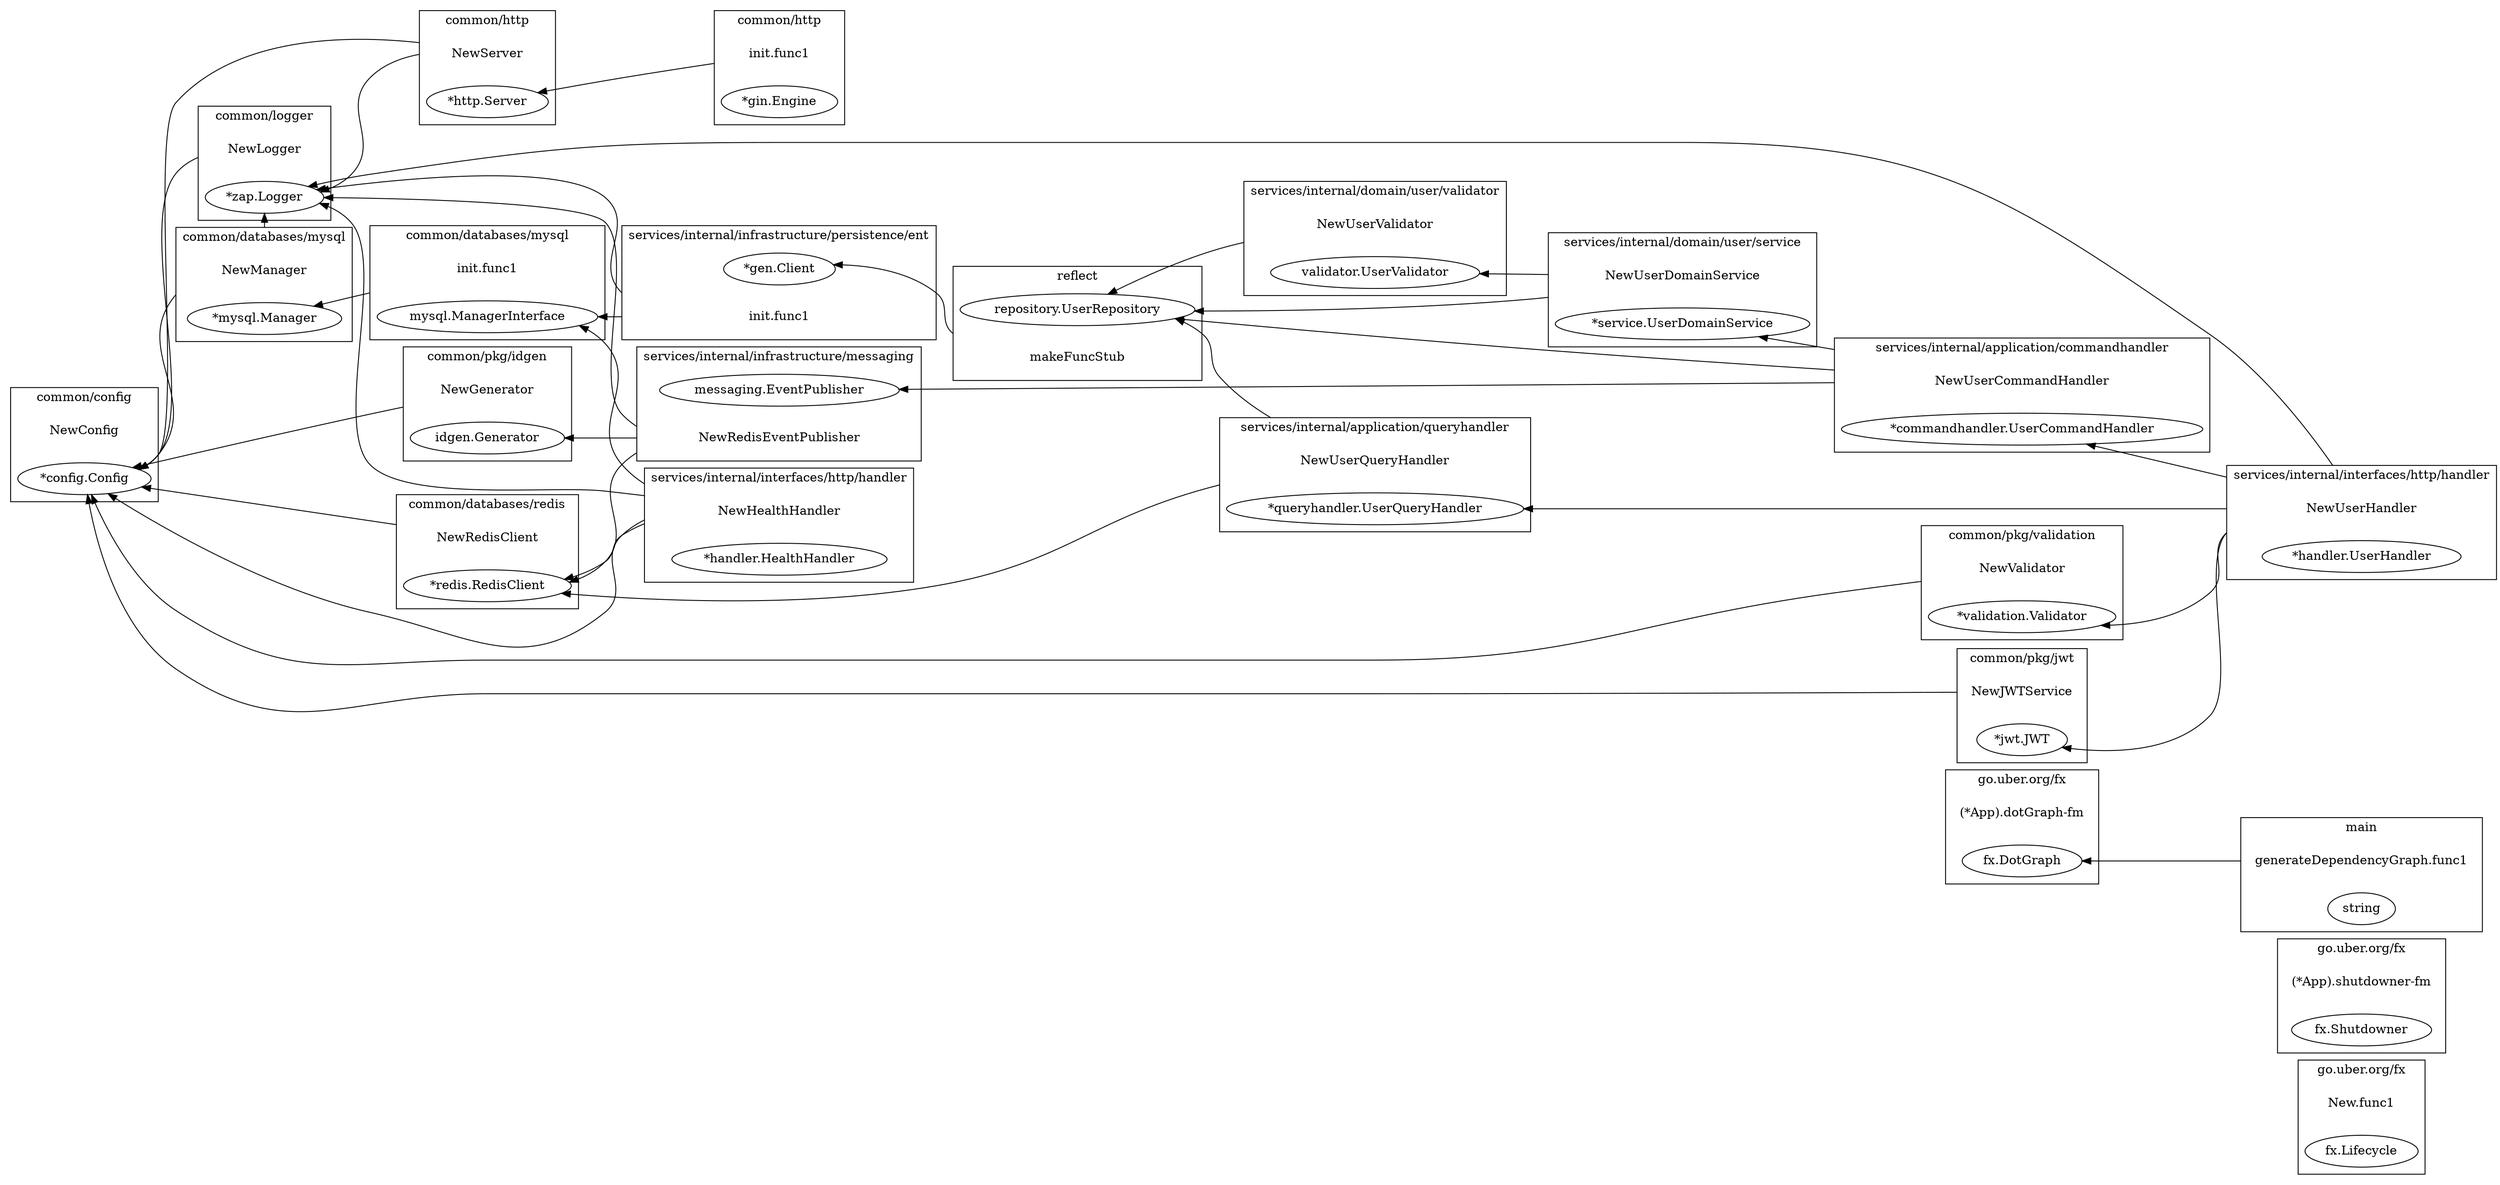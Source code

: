digraph {
	rankdir=RL;
	graph [compound=true];
	subgraph cluster_0 {
		label = "go.uber.org/fx";
		constructor_0 [shape=plaintext label="New.func1"];
		"fx.Lifecycle" [label=<fx.Lifecycle>];
	}
	subgraph cluster_1 {
		label = "go.uber.org/fx";
		constructor_1 [shape=plaintext label="(*App).shutdowner-fm"];
		"fx.Shutdowner" [label=<fx.Shutdowner>];
	}
	subgraph cluster_2 {
		label = "go.uber.org/fx";
		constructor_2 [shape=plaintext label="(*App).dotGraph-fm"];
		"fx.DotGraph" [label=<fx.DotGraph>];
	}
	subgraph cluster_3 {
		label = "main";
		constructor_3 [shape=plaintext label="generateDependencyGraph.func1"];
		"string" [label=<string>];
	}
	constructor_3 -> "fx.DotGraph" [ltail=cluster_3];
	subgraph cluster_4 {
		label = "common/config";
		constructor_4 [shape=plaintext label="NewConfig"];
		"*config.Config" [label=<*config.Config>];
	}
	subgraph cluster_5 {
		label = "common/logger";
		constructor_5 [shape=plaintext label="NewLogger"];
		"*zap.Logger" [label=<*zap.Logger>];
	}
	constructor_5 -> "*config.Config" [ltail=cluster_5];
	subgraph cluster_6 {
		label = "common/databases/mysql";
		constructor_6 [shape=plaintext label="NewManager"];
		"*mysql.Manager" [label=<*mysql.Manager>];
	}
	constructor_6 -> "*config.Config" [ltail=cluster_6];
	constructor_6 -> "*zap.Logger" [ltail=cluster_6];
	subgraph cluster_7 {
		label = "common/databases/mysql";
		constructor_7 [shape=plaintext label="init.func1"];
		"mysql.ManagerInterface" [label=<mysql.ManagerInterface>];
	}
	constructor_7 -> "*mysql.Manager" [ltail=cluster_7];
	subgraph cluster_8 {
		label = "common/databases/redis";
		constructor_8 [shape=plaintext label="NewRedisClient"];
		"*redis.RedisClient" [label=<*redis.RedisClient>];
	}
	constructor_8 -> "*config.Config" [ltail=cluster_8];
	subgraph cluster_9 {
		label = "common/pkg/validation";
		constructor_9 [shape=plaintext label="NewValidator"];
		"*validation.Validator" [label=<*validation.Validator>];
	}
	constructor_9 -> "*config.Config" [ltail=cluster_9];
	subgraph cluster_10 {
		label = "common/pkg/idgen";
		constructor_10 [shape=plaintext label="NewGenerator"];
		"idgen.Generator" [label=<idgen.Generator>];
	}
	constructor_10 -> "*config.Config" [ltail=cluster_10];
	subgraph cluster_11 {
		label = "common/pkg/jwt";
		constructor_11 [shape=plaintext label="NewJWTService"];
		"*jwt.JWT" [label=<*jwt.JWT>];
	}
	constructor_11 -> "*config.Config" [ltail=cluster_11];
	subgraph cluster_12 {
		label = "common/http";
		constructor_12 [shape=plaintext label="NewServer"];
		"*http.Server" [label=<*http.Server>];
	}
	constructor_12 -> "*config.Config" [ltail=cluster_12];
	constructor_12 -> "*zap.Logger" [ltail=cluster_12];
	subgraph cluster_13 {
		label = "common/http";
		constructor_13 [shape=plaintext label="init.func1"];
		"*gin.Engine" [label=<*gin.Engine>];
	}
	constructor_13 -> "*http.Server" [ltail=cluster_13];
	subgraph cluster_14 {
		label = "services/internal/domain/user/validator";
		constructor_14 [shape=plaintext label="NewUserValidator"];
		"validator.UserValidator" [label=<validator.UserValidator>];
	}
	constructor_14 -> "repository.UserRepository" [ltail=cluster_14];
	subgraph cluster_15 {
		label = "services/internal/domain/user/service";
		constructor_15 [shape=plaintext label="NewUserDomainService"];
		"*service.UserDomainService" [label=<*service.UserDomainService>];
	}
	constructor_15 -> "repository.UserRepository" [ltail=cluster_15];
	constructor_15 -> "validator.UserValidator" [ltail=cluster_15];
	subgraph cluster_16 {
		label = "reflect";
		constructor_16 [shape=plaintext label="makeFuncStub"];
		"repository.UserRepository" [label=<repository.UserRepository>];
	}
	constructor_16 -> "*gen.Client" [ltail=cluster_16];
	subgraph cluster_17 {
		label = "services/internal/application/commandhandler";
		constructor_17 [shape=plaintext label="NewUserCommandHandler"];
		"*commandhandler.UserCommandHandler" [label=<*commandhandler.UserCommandHandler>];
	}
	constructor_17 -> "repository.UserRepository" [ltail=cluster_17];
	constructor_17 -> "*service.UserDomainService" [ltail=cluster_17];
	constructor_17 -> "messaging.EventPublisher" [ltail=cluster_17];
	subgraph cluster_18 {
		label = "services/internal/application/queryhandler";
		constructor_18 [shape=plaintext label="NewUserQueryHandler"];
		"*queryhandler.UserQueryHandler" [label=<*queryhandler.UserQueryHandler>];
	}
	constructor_18 -> "repository.UserRepository" [ltail=cluster_18];
	constructor_18 -> "*redis.RedisClient" [ltail=cluster_18];
	subgraph cluster_19 {
		label = "services/internal/infrastructure/messaging";
		constructor_19 [shape=plaintext label="NewRedisEventPublisher"];
		"messaging.EventPublisher" [label=<messaging.EventPublisher>];
	}
	constructor_19 -> "*redis.RedisClient" [ltail=cluster_19];
	constructor_19 -> "*zap.Logger" [ltail=cluster_19];
	constructor_19 -> "idgen.Generator" [ltail=cluster_19];
	subgraph cluster_20 {
		label = "services/internal/infrastructure/persistence/ent";
		constructor_20 [shape=plaintext label="init.func1"];
		"*gen.Client" [label=<*gen.Client>];
	}
	constructor_20 -> "mysql.ManagerInterface" [ltail=cluster_20];
	constructor_20 -> "*zap.Logger" [ltail=cluster_20];
	subgraph cluster_21 {
		label = "services/internal/interfaces/http/handler";
		constructor_21 [shape=plaintext label="NewUserHandler"];
		"*handler.UserHandler" [label=<*handler.UserHandler>];
	}
	constructor_21 -> "*commandhandler.UserCommandHandler" [ltail=cluster_21];
	constructor_21 -> "*queryhandler.UserQueryHandler" [ltail=cluster_21];
	constructor_21 -> "*zap.Logger" [ltail=cluster_21];
	constructor_21 -> "*validation.Validator" [ltail=cluster_21];
	constructor_21 -> "*jwt.JWT" [ltail=cluster_21];
	subgraph cluster_22 {
		label = "services/internal/interfaces/http/handler";
		constructor_22 [shape=plaintext label="NewHealthHandler"];
		"*handler.HealthHandler" [label=<*handler.HealthHandler>];
	}
	constructor_22 -> "mysql.ManagerInterface" [ltail=cluster_22];
	constructor_22 -> "*redis.RedisClient" [ltail=cluster_22];
	constructor_22 -> "*config.Config" [ltail=cluster_22];
	constructor_22 -> "*zap.Logger" [ltail=cluster_22];
}